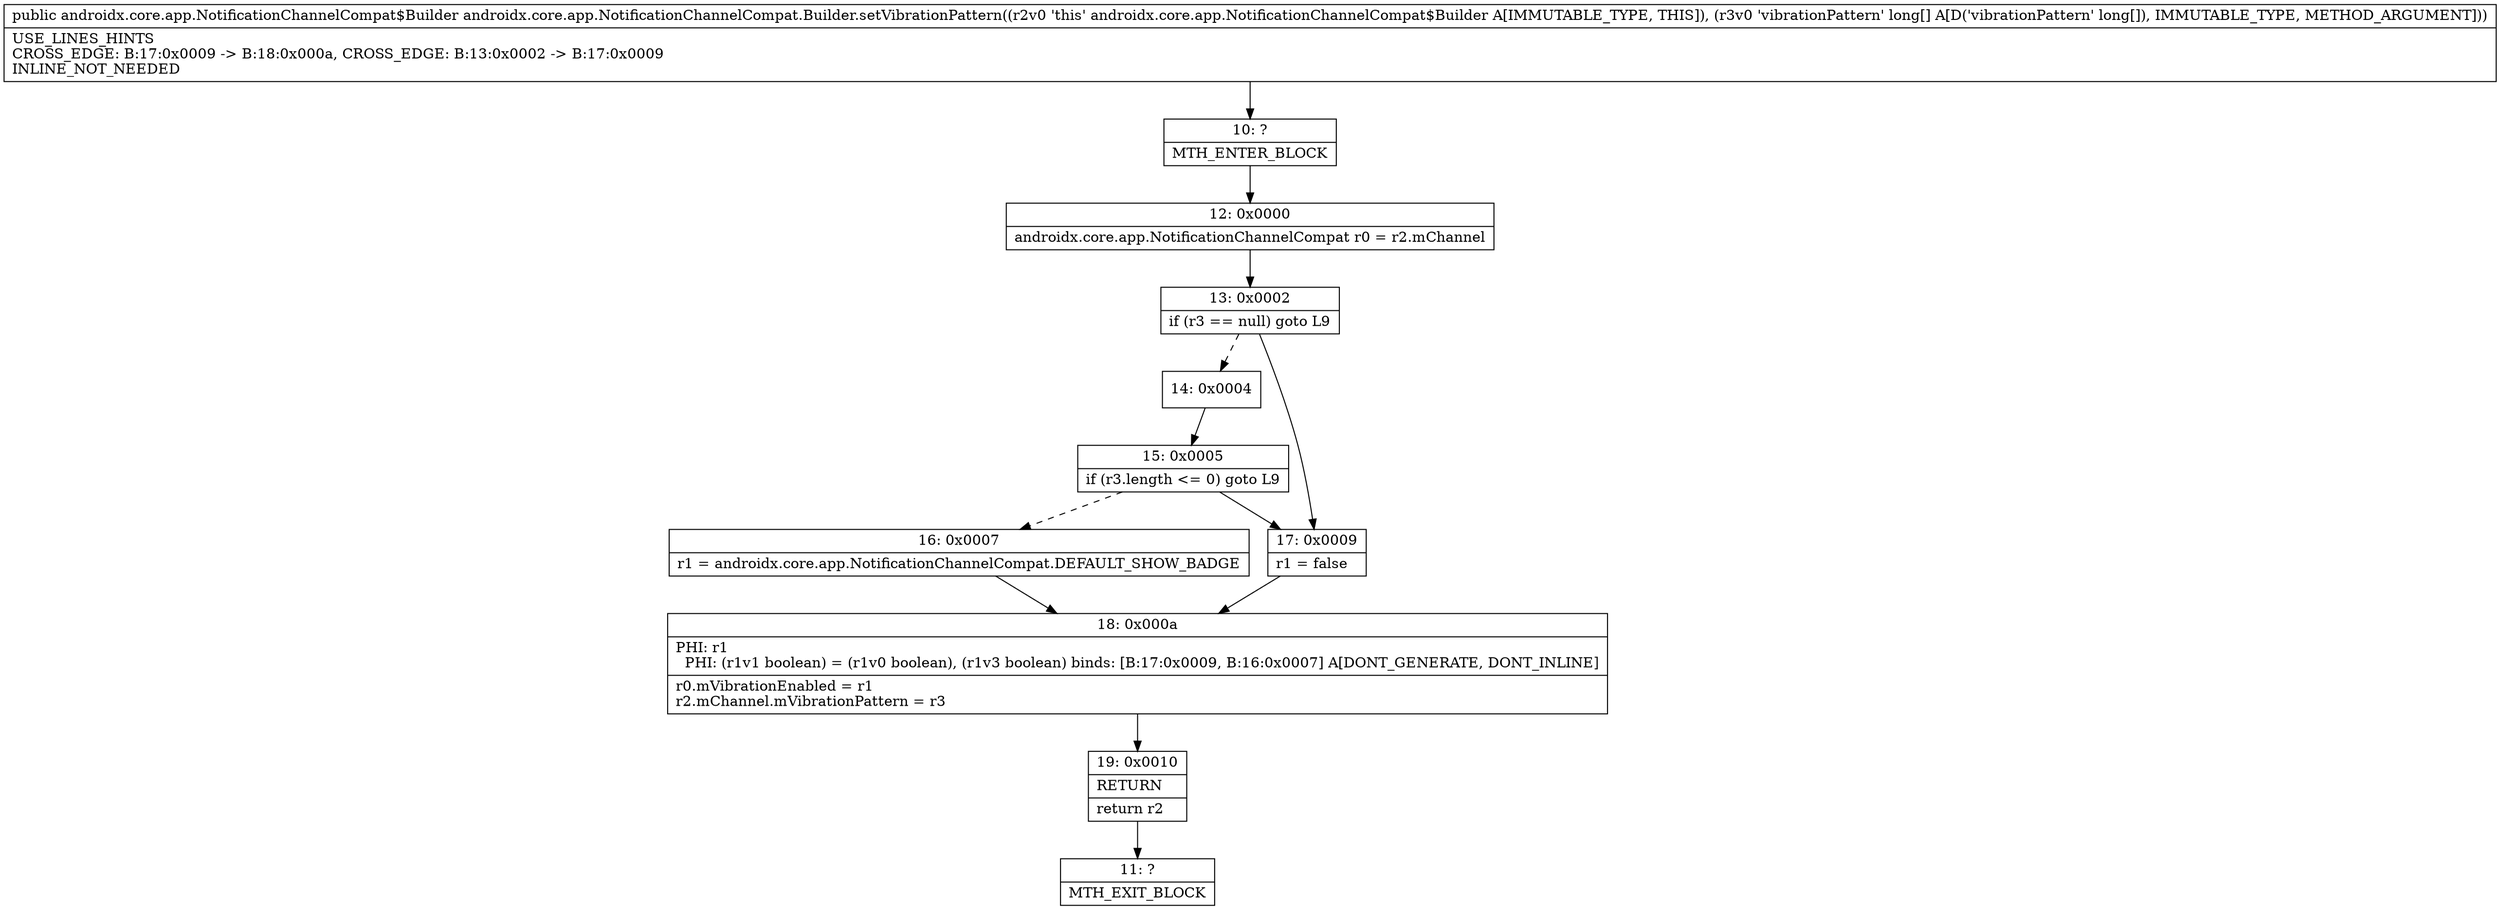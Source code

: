 digraph "CFG forandroidx.core.app.NotificationChannelCompat.Builder.setVibrationPattern([J)Landroidx\/core\/app\/NotificationChannelCompat$Builder;" {
Node_10 [shape=record,label="{10\:\ ?|MTH_ENTER_BLOCK\l}"];
Node_12 [shape=record,label="{12\:\ 0x0000|androidx.core.app.NotificationChannelCompat r0 = r2.mChannel\l}"];
Node_13 [shape=record,label="{13\:\ 0x0002|if (r3 == null) goto L9\l}"];
Node_14 [shape=record,label="{14\:\ 0x0004}"];
Node_15 [shape=record,label="{15\:\ 0x0005|if (r3.length \<= 0) goto L9\l}"];
Node_16 [shape=record,label="{16\:\ 0x0007|r1 = androidx.core.app.NotificationChannelCompat.DEFAULT_SHOW_BADGE\l}"];
Node_18 [shape=record,label="{18\:\ 0x000a|PHI: r1 \l  PHI: (r1v1 boolean) = (r1v0 boolean), (r1v3 boolean) binds: [B:17:0x0009, B:16:0x0007] A[DONT_GENERATE, DONT_INLINE]\l|r0.mVibrationEnabled = r1\lr2.mChannel.mVibrationPattern = r3\l}"];
Node_19 [shape=record,label="{19\:\ 0x0010|RETURN\l|return r2\l}"];
Node_11 [shape=record,label="{11\:\ ?|MTH_EXIT_BLOCK\l}"];
Node_17 [shape=record,label="{17\:\ 0x0009|r1 = false\l}"];
MethodNode[shape=record,label="{public androidx.core.app.NotificationChannelCompat$Builder androidx.core.app.NotificationChannelCompat.Builder.setVibrationPattern((r2v0 'this' androidx.core.app.NotificationChannelCompat$Builder A[IMMUTABLE_TYPE, THIS]), (r3v0 'vibrationPattern' long[] A[D('vibrationPattern' long[]), IMMUTABLE_TYPE, METHOD_ARGUMENT]))  | USE_LINES_HINTS\lCROSS_EDGE: B:17:0x0009 \-\> B:18:0x000a, CROSS_EDGE: B:13:0x0002 \-\> B:17:0x0009\lINLINE_NOT_NEEDED\l}"];
MethodNode -> Node_10;Node_10 -> Node_12;
Node_12 -> Node_13;
Node_13 -> Node_14[style=dashed];
Node_13 -> Node_17;
Node_14 -> Node_15;
Node_15 -> Node_16[style=dashed];
Node_15 -> Node_17;
Node_16 -> Node_18;
Node_18 -> Node_19;
Node_19 -> Node_11;
Node_17 -> Node_18;
}

